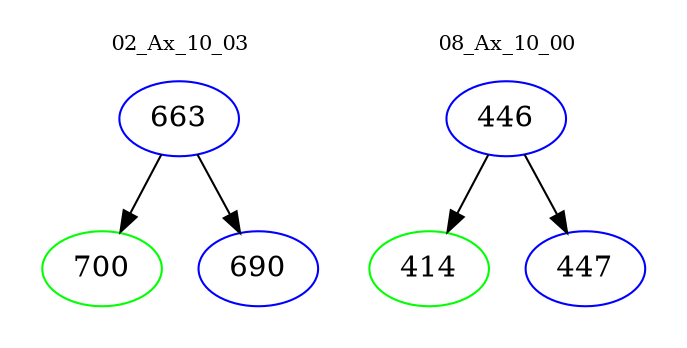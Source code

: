 digraph{
subgraph cluster_0 {
color = white
label = "02_Ax_10_03";
fontsize=10;
T0_663 [label="663", color="blue"]
T0_663 -> T0_700 [color="black"]
T0_700 [label="700", color="green"]
T0_663 -> T0_690 [color="black"]
T0_690 [label="690", color="blue"]
}
subgraph cluster_1 {
color = white
label = "08_Ax_10_00";
fontsize=10;
T1_446 [label="446", color="blue"]
T1_446 -> T1_414 [color="black"]
T1_414 [label="414", color="green"]
T1_446 -> T1_447 [color="black"]
T1_447 [label="447", color="blue"]
}
}
